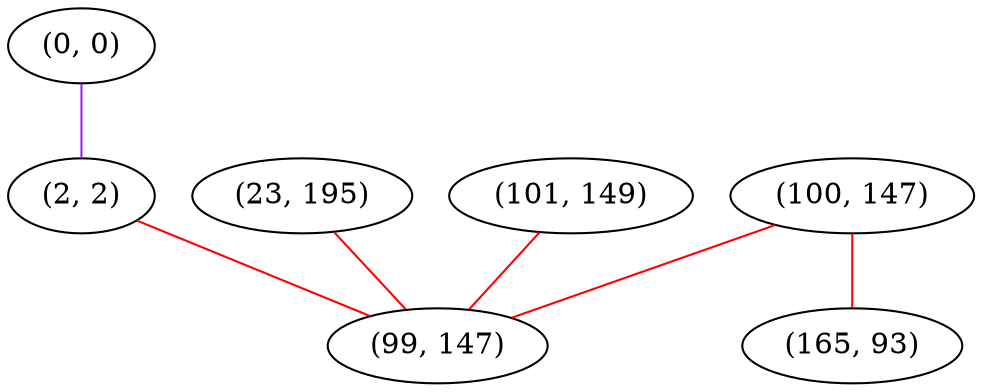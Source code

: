 graph "" {
"(0, 0)";
"(100, 147)";
"(23, 195)";
"(101, 149)";
"(2, 2)";
"(165, 93)";
"(99, 147)";
"(0, 0)" -- "(2, 2)"  [color=purple, key=0, weight=4];
"(100, 147)" -- "(99, 147)"  [color=red, key=0, weight=1];
"(100, 147)" -- "(165, 93)"  [color=red, key=0, weight=1];
"(23, 195)" -- "(99, 147)"  [color=red, key=0, weight=1];
"(101, 149)" -- "(99, 147)"  [color=red, key=0, weight=1];
"(2, 2)" -- "(99, 147)"  [color=red, key=0, weight=1];
}
